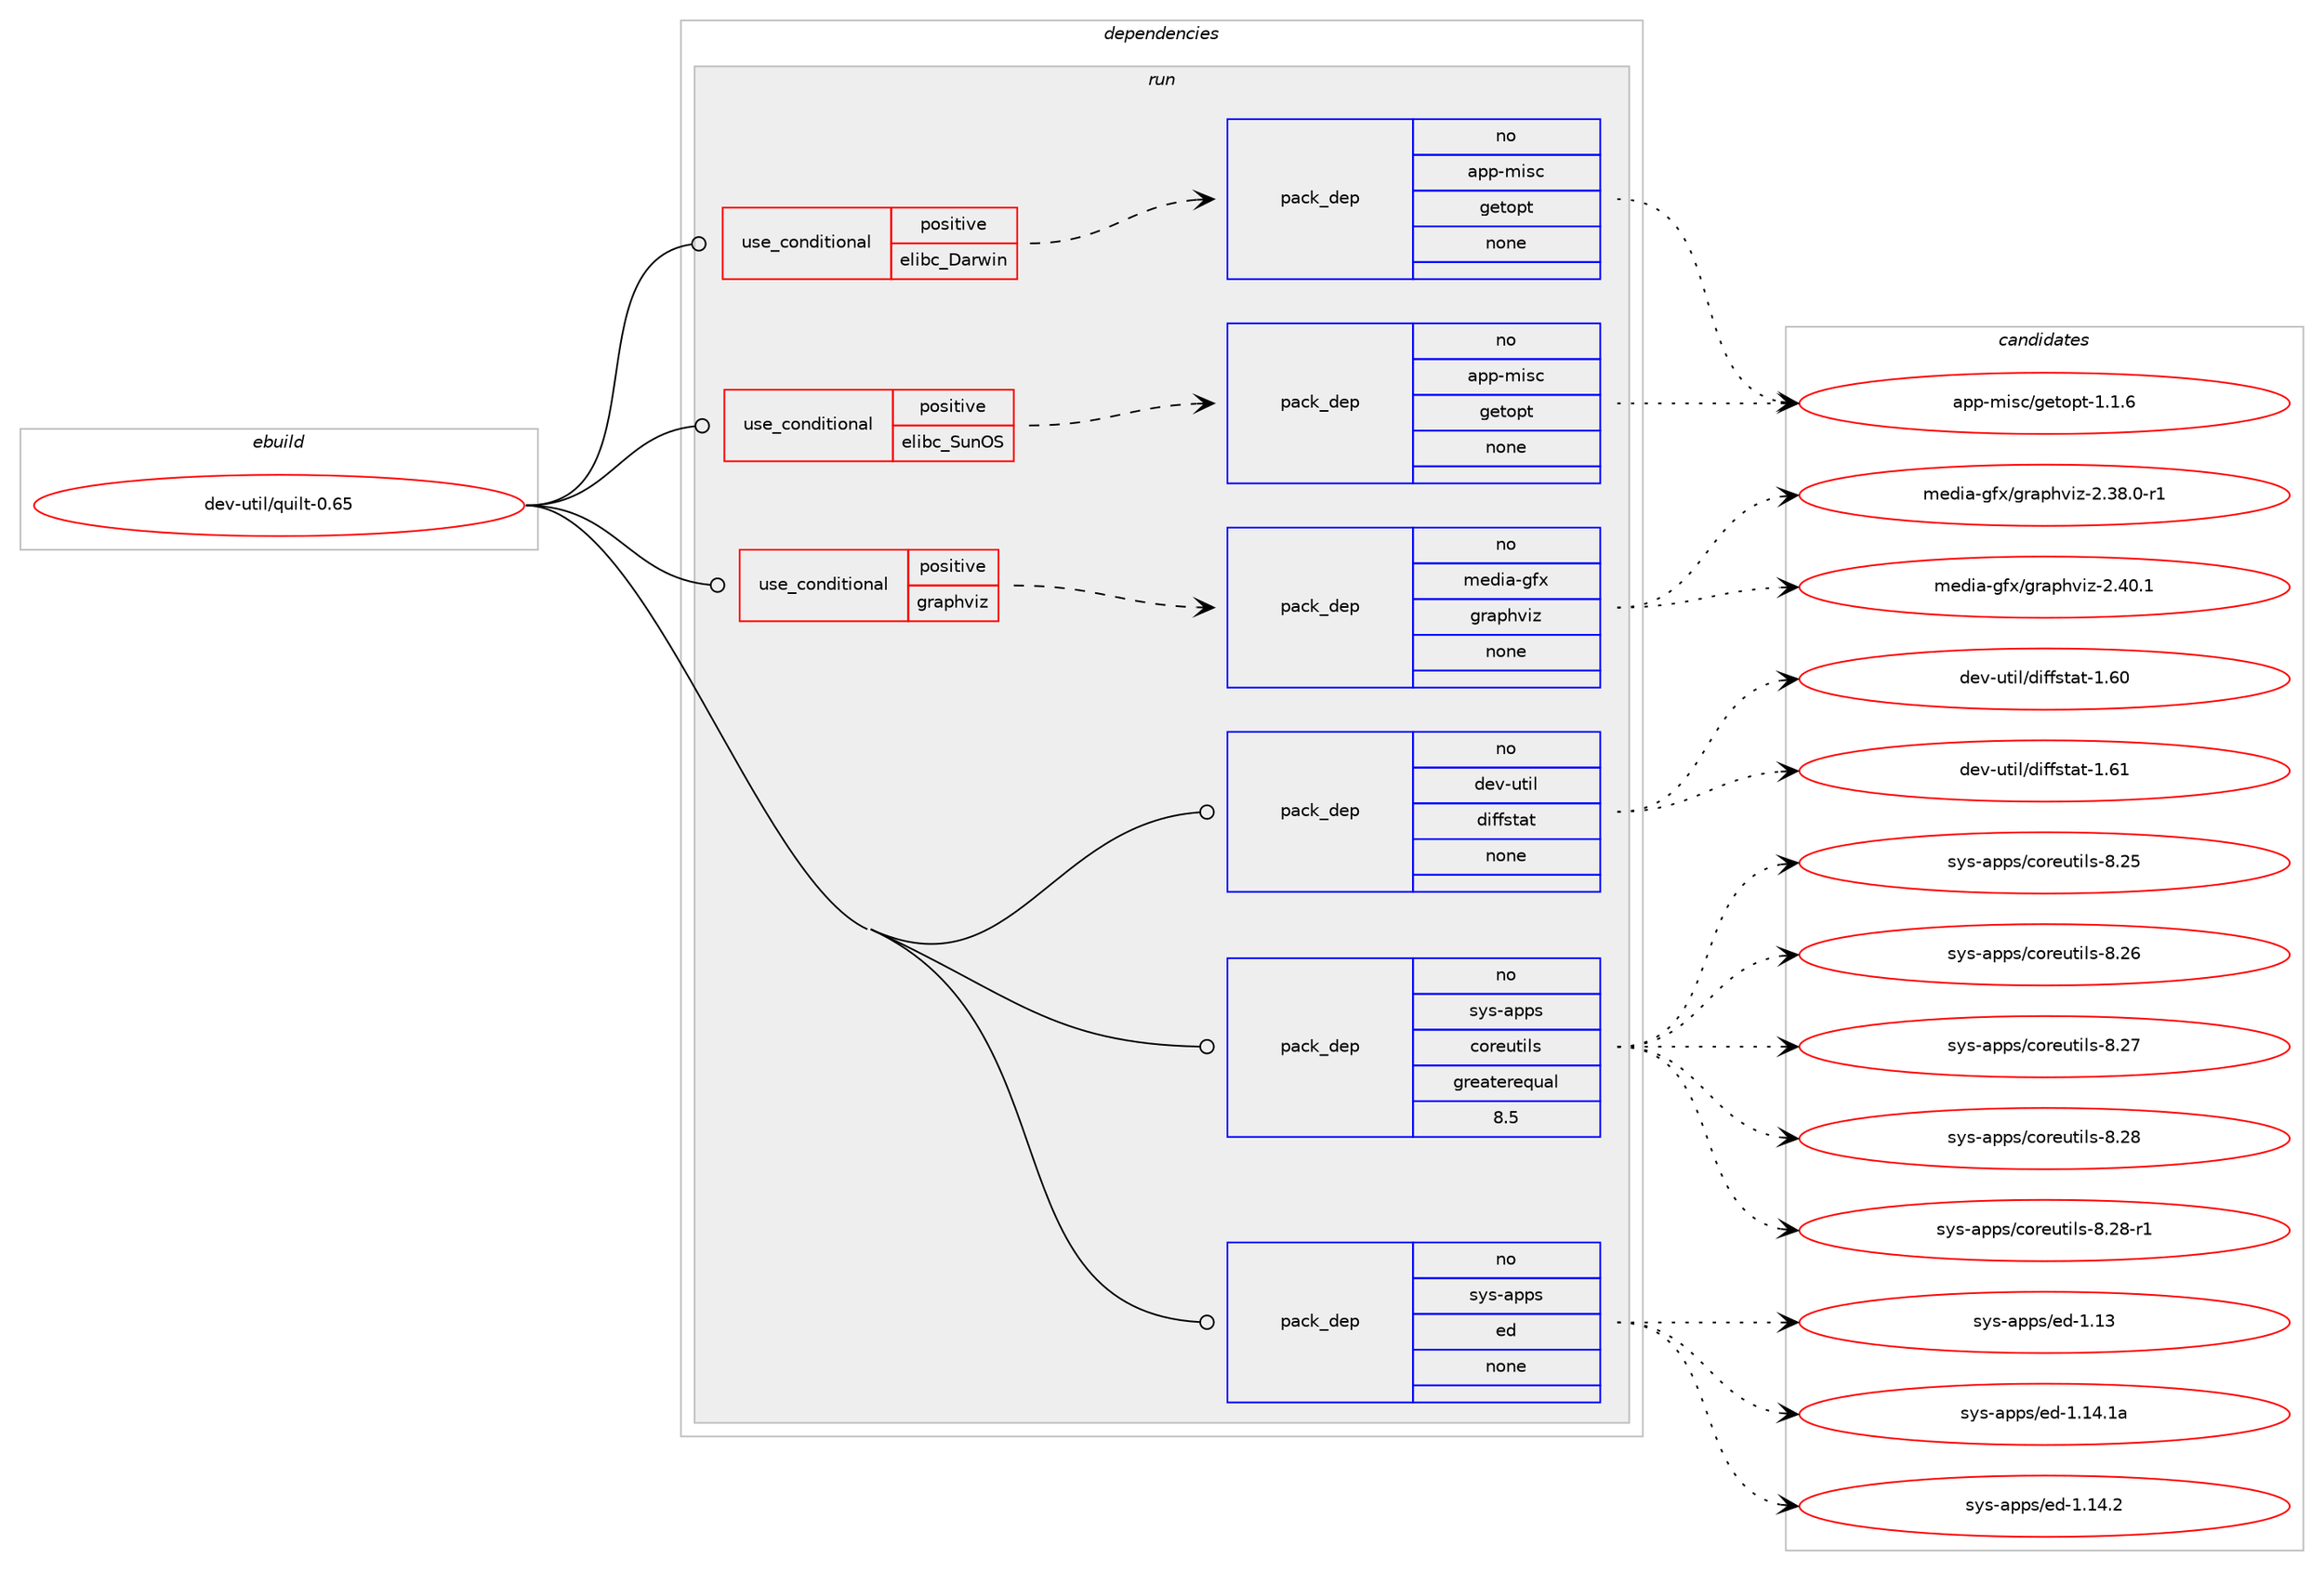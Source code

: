 digraph prolog {

# *************
# Graph options
# *************

newrank=true;
concentrate=true;
compound=true;
graph [rankdir=LR,fontname=Helvetica,fontsize=10,ranksep=1.5];#, ranksep=2.5, nodesep=0.2];
edge  [arrowhead=vee];
node  [fontname=Helvetica,fontsize=10];

# **********
# The ebuild
# **********

subgraph cluster_leftcol {
color=gray;
rank=same;
label=<<i>ebuild</i>>;
id [label="dev-util/quilt-0.65", color=red, width=4, href="../dev-util/quilt-0.65.svg"];
}

# ****************
# The dependencies
# ****************

subgraph cluster_midcol {
color=gray;
label=<<i>dependencies</i>>;
subgraph cluster_compile {
fillcolor="#eeeeee";
style=filled;
label=<<i>compile</i>>;
}
subgraph cluster_compileandrun {
fillcolor="#eeeeee";
style=filled;
label=<<i>compile and run</i>>;
}
subgraph cluster_run {
fillcolor="#eeeeee";
style=filled;
label=<<i>run</i>>;
subgraph cond78665 {
dependency288189 [label=<<TABLE BORDER="0" CELLBORDER="1" CELLSPACING="0" CELLPADDING="4"><TR><TD ROWSPAN="3" CELLPADDING="10">use_conditional</TD></TR><TR><TD>positive</TD></TR><TR><TD>elibc_Darwin</TD></TR></TABLE>>, shape=none, color=red];
subgraph pack205248 {
dependency288190 [label=<<TABLE BORDER="0" CELLBORDER="1" CELLSPACING="0" CELLPADDING="4" WIDTH="220"><TR><TD ROWSPAN="6" CELLPADDING="30">pack_dep</TD></TR><TR><TD WIDTH="110">no</TD></TR><TR><TD>app-misc</TD></TR><TR><TD>getopt</TD></TR><TR><TD>none</TD></TR><TR><TD></TD></TR></TABLE>>, shape=none, color=blue];
}
dependency288189:e -> dependency288190:w [weight=20,style="dashed",arrowhead="vee"];
}
id:e -> dependency288189:w [weight=20,style="solid",arrowhead="odot"];
subgraph cond78666 {
dependency288191 [label=<<TABLE BORDER="0" CELLBORDER="1" CELLSPACING="0" CELLPADDING="4"><TR><TD ROWSPAN="3" CELLPADDING="10">use_conditional</TD></TR><TR><TD>positive</TD></TR><TR><TD>elibc_SunOS</TD></TR></TABLE>>, shape=none, color=red];
subgraph pack205249 {
dependency288192 [label=<<TABLE BORDER="0" CELLBORDER="1" CELLSPACING="0" CELLPADDING="4" WIDTH="220"><TR><TD ROWSPAN="6" CELLPADDING="30">pack_dep</TD></TR><TR><TD WIDTH="110">no</TD></TR><TR><TD>app-misc</TD></TR><TR><TD>getopt</TD></TR><TR><TD>none</TD></TR><TR><TD></TD></TR></TABLE>>, shape=none, color=blue];
}
dependency288191:e -> dependency288192:w [weight=20,style="dashed",arrowhead="vee"];
}
id:e -> dependency288191:w [weight=20,style="solid",arrowhead="odot"];
subgraph cond78667 {
dependency288193 [label=<<TABLE BORDER="0" CELLBORDER="1" CELLSPACING="0" CELLPADDING="4"><TR><TD ROWSPAN="3" CELLPADDING="10">use_conditional</TD></TR><TR><TD>positive</TD></TR><TR><TD>graphviz</TD></TR></TABLE>>, shape=none, color=red];
subgraph pack205250 {
dependency288194 [label=<<TABLE BORDER="0" CELLBORDER="1" CELLSPACING="0" CELLPADDING="4" WIDTH="220"><TR><TD ROWSPAN="6" CELLPADDING="30">pack_dep</TD></TR><TR><TD WIDTH="110">no</TD></TR><TR><TD>media-gfx</TD></TR><TR><TD>graphviz</TD></TR><TR><TD>none</TD></TR><TR><TD></TD></TR></TABLE>>, shape=none, color=blue];
}
dependency288193:e -> dependency288194:w [weight=20,style="dashed",arrowhead="vee"];
}
id:e -> dependency288193:w [weight=20,style="solid",arrowhead="odot"];
subgraph pack205251 {
dependency288195 [label=<<TABLE BORDER="0" CELLBORDER="1" CELLSPACING="0" CELLPADDING="4" WIDTH="220"><TR><TD ROWSPAN="6" CELLPADDING="30">pack_dep</TD></TR><TR><TD WIDTH="110">no</TD></TR><TR><TD>dev-util</TD></TR><TR><TD>diffstat</TD></TR><TR><TD>none</TD></TR><TR><TD></TD></TR></TABLE>>, shape=none, color=blue];
}
id:e -> dependency288195:w [weight=20,style="solid",arrowhead="odot"];
subgraph pack205252 {
dependency288196 [label=<<TABLE BORDER="0" CELLBORDER="1" CELLSPACING="0" CELLPADDING="4" WIDTH="220"><TR><TD ROWSPAN="6" CELLPADDING="30">pack_dep</TD></TR><TR><TD WIDTH="110">no</TD></TR><TR><TD>sys-apps</TD></TR><TR><TD>coreutils</TD></TR><TR><TD>greaterequal</TD></TR><TR><TD>8.5</TD></TR></TABLE>>, shape=none, color=blue];
}
id:e -> dependency288196:w [weight=20,style="solid",arrowhead="odot"];
subgraph pack205253 {
dependency288197 [label=<<TABLE BORDER="0" CELLBORDER="1" CELLSPACING="0" CELLPADDING="4" WIDTH="220"><TR><TD ROWSPAN="6" CELLPADDING="30">pack_dep</TD></TR><TR><TD WIDTH="110">no</TD></TR><TR><TD>sys-apps</TD></TR><TR><TD>ed</TD></TR><TR><TD>none</TD></TR><TR><TD></TD></TR></TABLE>>, shape=none, color=blue];
}
id:e -> dependency288197:w [weight=20,style="solid",arrowhead="odot"];
}
}

# **************
# The candidates
# **************

subgraph cluster_choices {
rank=same;
color=gray;
label=<<i>candidates</i>>;

subgraph choice205248 {
color=black;
nodesep=1;
choice97112112451091051159947103101116111112116454946494654 [label="app-misc/getopt-1.1.6", color=red, width=4,href="../app-misc/getopt-1.1.6.svg"];
dependency288190:e -> choice97112112451091051159947103101116111112116454946494654:w [style=dotted,weight="100"];
}
subgraph choice205249 {
color=black;
nodesep=1;
choice97112112451091051159947103101116111112116454946494654 [label="app-misc/getopt-1.1.6", color=red, width=4,href="../app-misc/getopt-1.1.6.svg"];
dependency288192:e -> choice97112112451091051159947103101116111112116454946494654:w [style=dotted,weight="100"];
}
subgraph choice205250 {
color=black;
nodesep=1;
choice10910110010597451031021204710311497112104118105122455046515646484511449 [label="media-gfx/graphviz-2.38.0-r1", color=red, width=4,href="../media-gfx/graphviz-2.38.0-r1.svg"];
choice1091011001059745103102120471031149711210411810512245504652484649 [label="media-gfx/graphviz-2.40.1", color=red, width=4,href="../media-gfx/graphviz-2.40.1.svg"];
dependency288194:e -> choice10910110010597451031021204710311497112104118105122455046515646484511449:w [style=dotted,weight="100"];
dependency288194:e -> choice1091011001059745103102120471031149711210411810512245504652484649:w [style=dotted,weight="100"];
}
subgraph choice205251 {
color=black;
nodesep=1;
choice1001011184511711610510847100105102102115116971164549465448 [label="dev-util/diffstat-1.60", color=red, width=4,href="../dev-util/diffstat-1.60.svg"];
choice1001011184511711610510847100105102102115116971164549465449 [label="dev-util/diffstat-1.61", color=red, width=4,href="../dev-util/diffstat-1.61.svg"];
dependency288195:e -> choice1001011184511711610510847100105102102115116971164549465448:w [style=dotted,weight="100"];
dependency288195:e -> choice1001011184511711610510847100105102102115116971164549465449:w [style=dotted,weight="100"];
}
subgraph choice205252 {
color=black;
nodesep=1;
choice115121115459711211211547991111141011171161051081154556465053 [label="sys-apps/coreutils-8.25", color=red, width=4,href="../sys-apps/coreutils-8.25.svg"];
choice115121115459711211211547991111141011171161051081154556465054 [label="sys-apps/coreutils-8.26", color=red, width=4,href="../sys-apps/coreutils-8.26.svg"];
choice115121115459711211211547991111141011171161051081154556465055 [label="sys-apps/coreutils-8.27", color=red, width=4,href="../sys-apps/coreutils-8.27.svg"];
choice115121115459711211211547991111141011171161051081154556465056 [label="sys-apps/coreutils-8.28", color=red, width=4,href="../sys-apps/coreutils-8.28.svg"];
choice1151211154597112112115479911111410111711610510811545564650564511449 [label="sys-apps/coreutils-8.28-r1", color=red, width=4,href="../sys-apps/coreutils-8.28-r1.svg"];
dependency288196:e -> choice115121115459711211211547991111141011171161051081154556465053:w [style=dotted,weight="100"];
dependency288196:e -> choice115121115459711211211547991111141011171161051081154556465054:w [style=dotted,weight="100"];
dependency288196:e -> choice115121115459711211211547991111141011171161051081154556465055:w [style=dotted,weight="100"];
dependency288196:e -> choice115121115459711211211547991111141011171161051081154556465056:w [style=dotted,weight="100"];
dependency288196:e -> choice1151211154597112112115479911111410111711610510811545564650564511449:w [style=dotted,weight="100"];
}
subgraph choice205253 {
color=black;
nodesep=1;
choice1151211154597112112115471011004549464951 [label="sys-apps/ed-1.13", color=red, width=4,href="../sys-apps/ed-1.13.svg"];
choice1151211154597112112115471011004549464952464997 [label="sys-apps/ed-1.14.1a", color=red, width=4,href="../sys-apps/ed-1.14.1a.svg"];
choice11512111545971121121154710110045494649524650 [label="sys-apps/ed-1.14.2", color=red, width=4,href="../sys-apps/ed-1.14.2.svg"];
dependency288197:e -> choice1151211154597112112115471011004549464951:w [style=dotted,weight="100"];
dependency288197:e -> choice1151211154597112112115471011004549464952464997:w [style=dotted,weight="100"];
dependency288197:e -> choice11512111545971121121154710110045494649524650:w [style=dotted,weight="100"];
}
}

}
